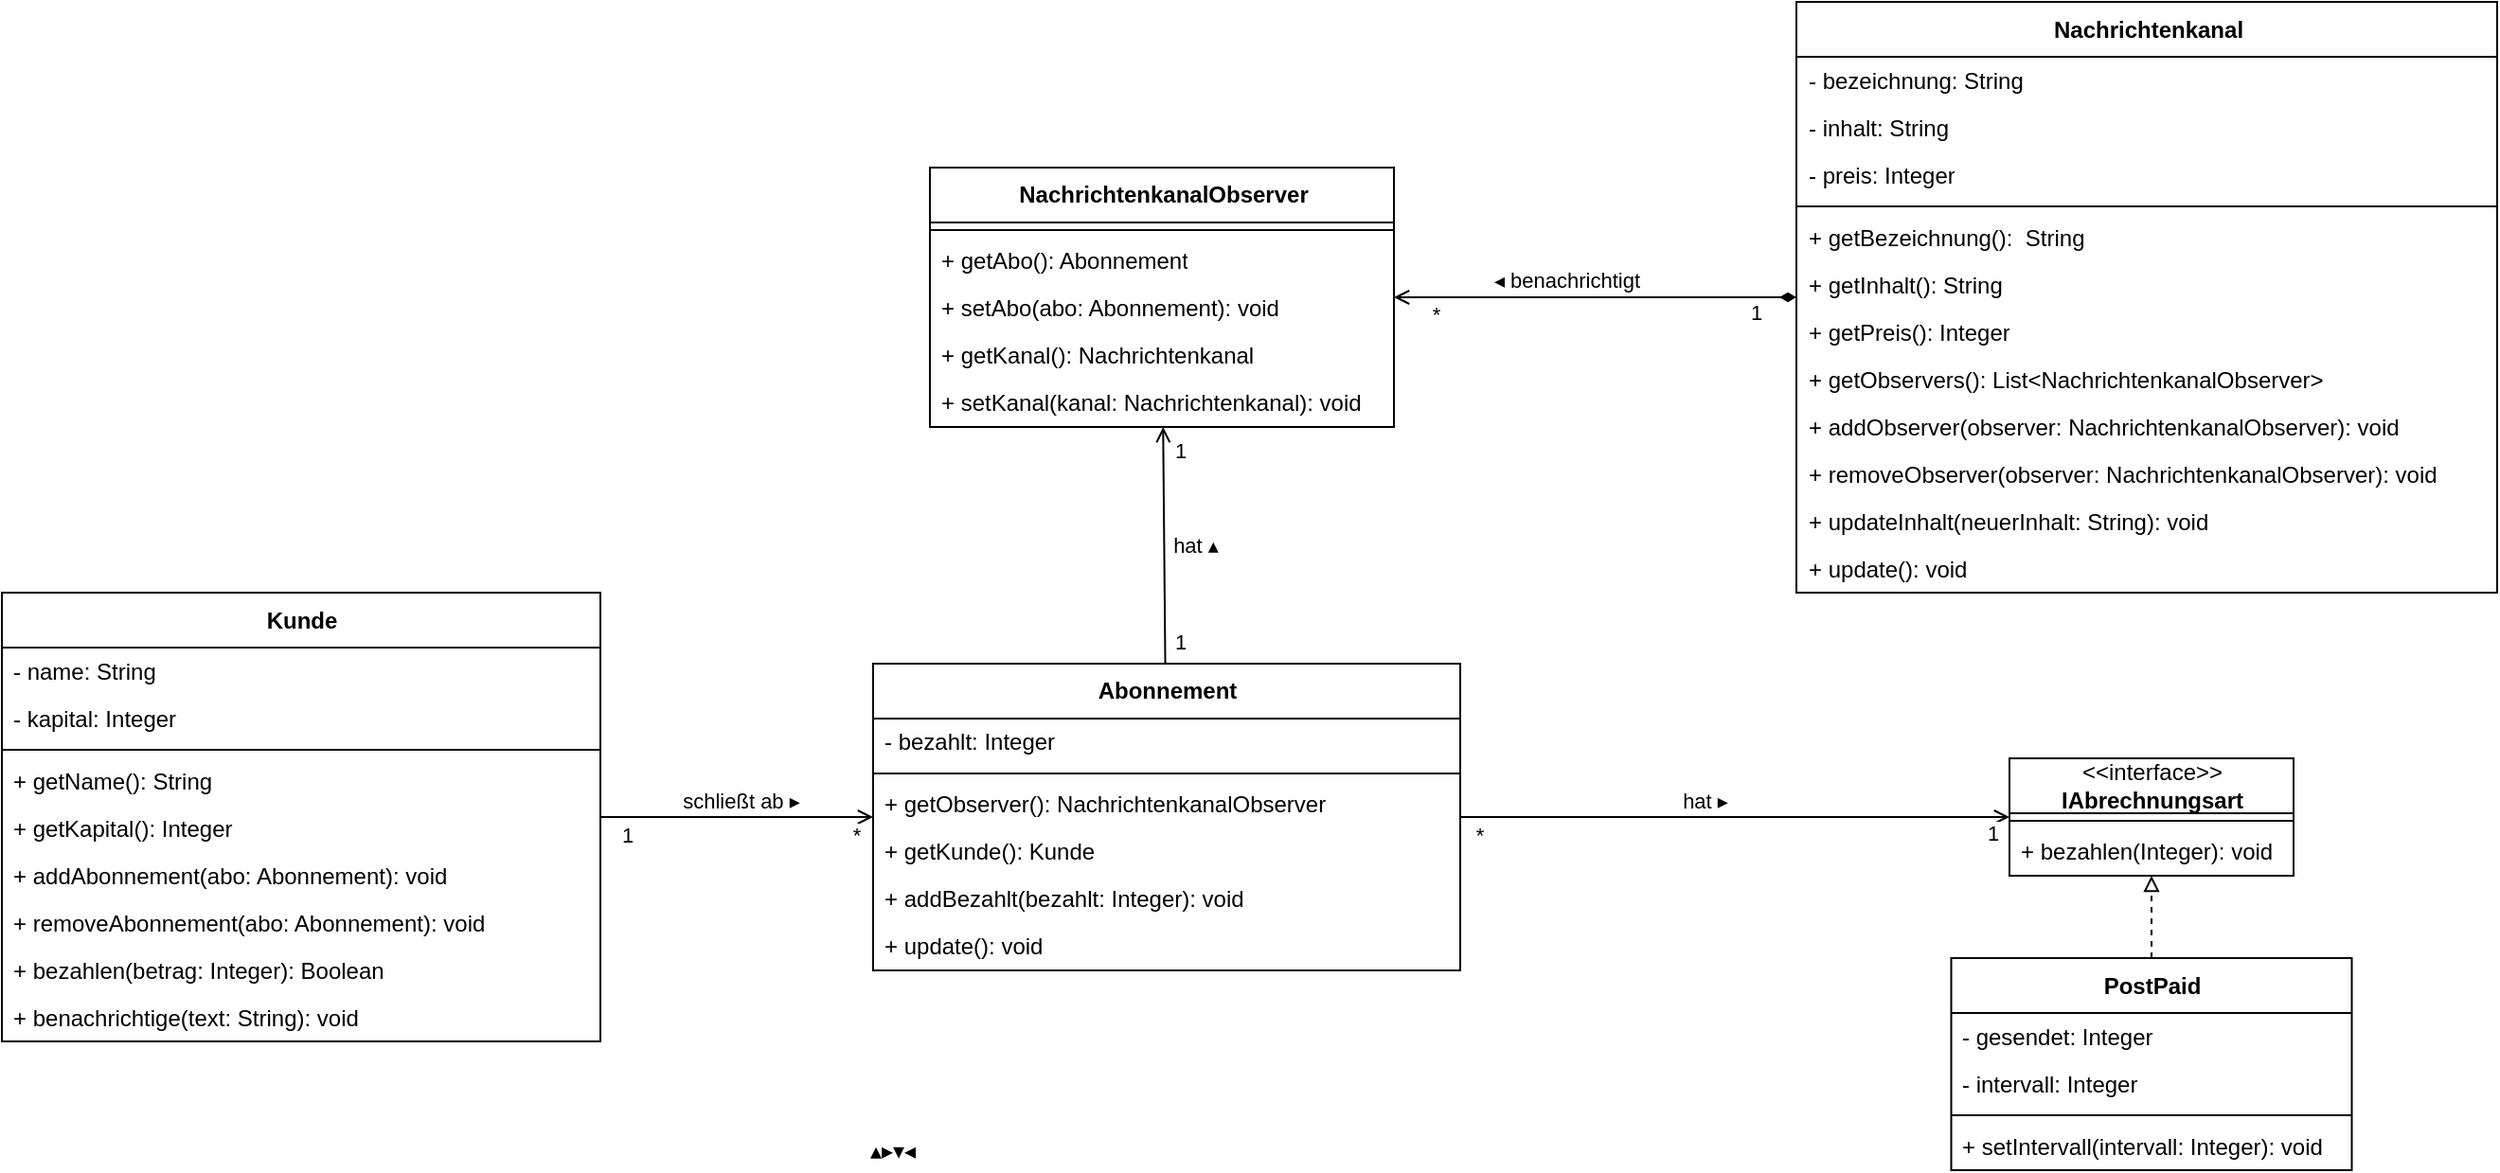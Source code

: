 <mxfile version="15.8.6" type="device"><diagram id="sG7hdceUJuwYSoPLLvxF" name="Page-1"><mxGraphModel dx="2545" dy="1510" grid="1" gridSize="10" guides="1" tooltips="1" connect="1" arrows="1" fold="1" page="1" pageScale="1" pageWidth="827" pageHeight="583" math="0" shadow="0"><root><mxCell id="0"/><mxCell id="1" parent="0"/><mxCell id="Oc3wSi323jQvCa22r3_r-1" value="Kunde" style="swimlane;fontStyle=1;align=center;verticalAlign=middle;childLayout=stackLayout;horizontal=1;startSize=29;horizontalStack=0;resizeParent=1;resizeParentMax=0;resizeLast=0;collapsible=0;marginBottom=0;html=1;" vertex="1" parent="1"><mxGeometry x="-290" y="165" width="316" height="237" as="geometry"/></mxCell><mxCell id="Oc3wSi323jQvCa22r3_r-3" value="&lt;div&gt;- name: String&lt;/div&gt;" style="text;html=1;strokeColor=none;fillColor=none;align=left;verticalAlign=middle;spacingLeft=4;spacingRight=4;overflow=hidden;rotatable=0;points=[[0,0.5],[1,0.5]];portConstraint=eastwest;" vertex="1" parent="Oc3wSi323jQvCa22r3_r-1"><mxGeometry y="29" width="316" height="25" as="geometry"/></mxCell><mxCell id="Oc3wSi323jQvCa22r3_r-57" value="&lt;div&gt;- kapital: Integer&lt;/div&gt;" style="text;html=1;strokeColor=none;fillColor=none;align=left;verticalAlign=middle;spacingLeft=4;spacingRight=4;overflow=hidden;rotatable=0;points=[[0,0.5],[1,0.5]];portConstraint=eastwest;" vertex="1" parent="Oc3wSi323jQvCa22r3_r-1"><mxGeometry y="54" width="316" height="25" as="geometry"/></mxCell><mxCell id="Oc3wSi323jQvCa22r3_r-11" value="" style="line;strokeWidth=1;fillColor=none;align=left;verticalAlign=middle;spacingTop=-1;spacingLeft=3;spacingRight=3;rotatable=0;labelPosition=right;points=[];portConstraint=eastwest;" vertex="1" parent="Oc3wSi323jQvCa22r3_r-1"><mxGeometry y="79" width="316" height="8" as="geometry"/></mxCell><mxCell id="Oc3wSi323jQvCa22r3_r-59" value="+ getName(): String" style="text;html=1;strokeColor=none;fillColor=none;align=left;verticalAlign=middle;spacingLeft=4;spacingRight=4;overflow=hidden;rotatable=0;points=[[0,0.5],[1,0.5]];portConstraint=eastwest;" vertex="1" parent="Oc3wSi323jQvCa22r3_r-1"><mxGeometry y="87" width="316" height="25" as="geometry"/></mxCell><mxCell id="Oc3wSi323jQvCa22r3_r-60" value="+ getKapital(): Integer" style="text;html=1;strokeColor=none;fillColor=none;align=left;verticalAlign=middle;spacingLeft=4;spacingRight=4;overflow=hidden;rotatable=0;points=[[0,0.5],[1,0.5]];portConstraint=eastwest;" vertex="1" parent="Oc3wSi323jQvCa22r3_r-1"><mxGeometry y="112" width="316" height="25" as="geometry"/></mxCell><mxCell id="Oc3wSi323jQvCa22r3_r-4" value="+ addAbonnement(abo: Abonnement): void" style="text;html=1;strokeColor=none;fillColor=none;align=left;verticalAlign=middle;spacingLeft=4;spacingRight=4;overflow=hidden;rotatable=0;points=[[0,0.5],[1,0.5]];portConstraint=eastwest;" vertex="1" parent="Oc3wSi323jQvCa22r3_r-1"><mxGeometry y="137" width="316" height="25" as="geometry"/></mxCell><mxCell id="Oc3wSi323jQvCa22r3_r-58" value="+ removeAbonnement(abo: Abonnement): void" style="text;html=1;strokeColor=none;fillColor=none;align=left;verticalAlign=middle;spacingLeft=4;spacingRight=4;overflow=hidden;rotatable=0;points=[[0,0.5],[1,0.5]];portConstraint=eastwest;" vertex="1" parent="Oc3wSi323jQvCa22r3_r-1"><mxGeometry y="162" width="316" height="25" as="geometry"/></mxCell><mxCell id="Oc3wSi323jQvCa22r3_r-61" value="+ bezahlen(betrag: Integer): Boolean" style="text;html=1;strokeColor=none;fillColor=none;align=left;verticalAlign=middle;spacingLeft=4;spacingRight=4;overflow=hidden;rotatable=0;points=[[0,0.5],[1,0.5]];portConstraint=eastwest;" vertex="1" parent="Oc3wSi323jQvCa22r3_r-1"><mxGeometry y="187" width="316" height="25" as="geometry"/></mxCell><mxCell id="Oc3wSi323jQvCa22r3_r-62" value="+ benachrichtige(text: String): void" style="text;html=1;strokeColor=none;fillColor=none;align=left;verticalAlign=middle;spacingLeft=4;spacingRight=4;overflow=hidden;rotatable=0;points=[[0,0.5],[1,0.5]];portConstraint=eastwest;" vertex="1" parent="Oc3wSi323jQvCa22r3_r-1"><mxGeometry y="212" width="316" height="25" as="geometry"/></mxCell><mxCell id="Oc3wSi323jQvCa22r3_r-14" value="&lt;div&gt;Abonnement&lt;/div&gt;" style="swimlane;fontStyle=1;align=center;verticalAlign=middle;childLayout=stackLayout;horizontal=1;startSize=29;horizontalStack=0;resizeParent=1;resizeParentMax=0;resizeLast=0;collapsible=0;marginBottom=0;html=1;" vertex="1" parent="1"><mxGeometry x="170" y="202.5" width="310" height="162" as="geometry"/></mxCell><mxCell id="Oc3wSi323jQvCa22r3_r-63" value="- bezahlt: Integer" style="text;html=1;strokeColor=none;fillColor=none;align=left;verticalAlign=middle;spacingLeft=4;spacingRight=4;overflow=hidden;rotatable=0;points=[[0,0.5],[1,0.5]];portConstraint=eastwest;" vertex="1" parent="Oc3wSi323jQvCa22r3_r-14"><mxGeometry y="29" width="310" height="25" as="geometry"/></mxCell><mxCell id="Oc3wSi323jQvCa22r3_r-16" value="" style="line;strokeWidth=1;fillColor=none;align=left;verticalAlign=middle;spacingTop=-1;spacingLeft=3;spacingRight=3;rotatable=0;labelPosition=right;points=[];portConstraint=eastwest;" vertex="1" parent="Oc3wSi323jQvCa22r3_r-14"><mxGeometry y="54" width="310" height="8" as="geometry"/></mxCell><mxCell id="Oc3wSi323jQvCa22r3_r-64" value="+ getObserver(): NachrichtenkanalObserver" style="text;html=1;strokeColor=none;fillColor=none;align=left;verticalAlign=middle;spacingLeft=4;spacingRight=4;overflow=hidden;rotatable=0;points=[[0,0.5],[1,0.5]];portConstraint=eastwest;" vertex="1" parent="Oc3wSi323jQvCa22r3_r-14"><mxGeometry y="62" width="310" height="25" as="geometry"/></mxCell><mxCell id="Oc3wSi323jQvCa22r3_r-65" value="+ getKunde(): Kunde" style="text;html=1;strokeColor=none;fillColor=none;align=left;verticalAlign=middle;spacingLeft=4;spacingRight=4;overflow=hidden;rotatable=0;points=[[0,0.5],[1,0.5]];portConstraint=eastwest;" vertex="1" parent="Oc3wSi323jQvCa22r3_r-14"><mxGeometry y="87" width="310" height="25" as="geometry"/></mxCell><mxCell id="Oc3wSi323jQvCa22r3_r-66" value="+ addBezahlt(bezahlt: Integer): void" style="text;html=1;strokeColor=none;fillColor=none;align=left;verticalAlign=middle;spacingLeft=4;spacingRight=4;overflow=hidden;rotatable=0;points=[[0,0.5],[1,0.5]];portConstraint=eastwest;" vertex="1" parent="Oc3wSi323jQvCa22r3_r-14"><mxGeometry y="112" width="310" height="25" as="geometry"/></mxCell><mxCell id="Oc3wSi323jQvCa22r3_r-67" value="+ update(): void" style="text;html=1;strokeColor=none;fillColor=none;align=left;verticalAlign=middle;spacingLeft=4;spacingRight=4;overflow=hidden;rotatable=0;points=[[0,0.5],[1,0.5]];portConstraint=eastwest;" vertex="1" parent="Oc3wSi323jQvCa22r3_r-14"><mxGeometry y="137" width="310" height="25" as="geometry"/></mxCell><mxCell id="Oc3wSi323jQvCa22r3_r-18" value="NachrichtenkanalObserver" style="swimlane;fontStyle=1;align=center;verticalAlign=middle;childLayout=stackLayout;horizontal=1;startSize=29;horizontalStack=0;resizeParent=1;resizeParentMax=0;resizeLast=0;collapsible=0;marginBottom=0;html=1;" vertex="1" parent="1"><mxGeometry x="200" y="-59.5" width="245" height="137" as="geometry"/></mxCell><mxCell id="Oc3wSi323jQvCa22r3_r-19" value="" style="line;strokeWidth=1;fillColor=none;align=left;verticalAlign=middle;spacingTop=-1;spacingLeft=3;spacingRight=3;rotatable=0;labelPosition=right;points=[];portConstraint=eastwest;" vertex="1" parent="Oc3wSi323jQvCa22r3_r-18"><mxGeometry y="29" width="245" height="8" as="geometry"/></mxCell><mxCell id="Oc3wSi323jQvCa22r3_r-20" value="+ getAbo(): Abonnement" style="text;html=1;strokeColor=none;fillColor=none;align=left;verticalAlign=middle;spacingLeft=4;spacingRight=4;overflow=hidden;rotatable=0;points=[[0,0.5],[1,0.5]];portConstraint=eastwest;" vertex="1" parent="Oc3wSi323jQvCa22r3_r-18"><mxGeometry y="37" width="245" height="25" as="geometry"/></mxCell><mxCell id="Oc3wSi323jQvCa22r3_r-68" value="+ setAbo(abo: Abonnement): void" style="text;html=1;strokeColor=none;fillColor=none;align=left;verticalAlign=middle;spacingLeft=4;spacingRight=4;overflow=hidden;rotatable=0;points=[[0,0.5],[1,0.5]];portConstraint=eastwest;" vertex="1" parent="Oc3wSi323jQvCa22r3_r-18"><mxGeometry y="62" width="245" height="25" as="geometry"/></mxCell><mxCell id="Oc3wSi323jQvCa22r3_r-69" value="+ getKanal(): Nachrichtenkanal" style="text;html=1;strokeColor=none;fillColor=none;align=left;verticalAlign=middle;spacingLeft=4;spacingRight=4;overflow=hidden;rotatable=0;points=[[0,0.5],[1,0.5]];portConstraint=eastwest;" vertex="1" parent="Oc3wSi323jQvCa22r3_r-18"><mxGeometry y="87" width="245" height="25" as="geometry"/></mxCell><mxCell id="Oc3wSi323jQvCa22r3_r-70" value="+ setKanal(kanal: Nachrichtenkanal): void" style="text;html=1;strokeColor=none;fillColor=none;align=left;verticalAlign=middle;spacingLeft=4;spacingRight=4;overflow=hidden;rotatable=0;points=[[0,0.5],[1,0.5]];portConstraint=eastwest;" vertex="1" parent="Oc3wSi323jQvCa22r3_r-18"><mxGeometry y="112" width="245" height="25" as="geometry"/></mxCell><mxCell id="Oc3wSi323jQvCa22r3_r-21" value="&lt;div&gt;Nachrichtenkanal&lt;/div&gt;" style="swimlane;fontStyle=1;align=center;verticalAlign=middle;childLayout=stackLayout;horizontal=1;startSize=29;horizontalStack=0;resizeParent=1;resizeParentMax=0;resizeLast=0;collapsible=0;marginBottom=0;html=1;" vertex="1" parent="1"><mxGeometry x="657.5" y="-147" width="370" height="312" as="geometry"/></mxCell><mxCell id="Oc3wSi323jQvCa22r3_r-28" value="- bezeichnung: String" style="text;html=1;strokeColor=none;fillColor=none;align=left;verticalAlign=middle;spacingLeft=4;spacingRight=4;overflow=hidden;rotatable=0;points=[[0,0.5],[1,0.5]];portConstraint=eastwest;" vertex="1" parent="Oc3wSi323jQvCa22r3_r-21"><mxGeometry y="29" width="370" height="25" as="geometry"/></mxCell><mxCell id="Oc3wSi323jQvCa22r3_r-29" value="- inhalt: String" style="text;html=1;strokeColor=none;fillColor=none;align=left;verticalAlign=middle;spacingLeft=4;spacingRight=4;overflow=hidden;rotatable=0;points=[[0,0.5],[1,0.5]];portConstraint=eastwest;" vertex="1" parent="Oc3wSi323jQvCa22r3_r-21"><mxGeometry y="54" width="370" height="25" as="geometry"/></mxCell><mxCell id="Oc3wSi323jQvCa22r3_r-71" value="- preis: Integer" style="text;html=1;strokeColor=none;fillColor=none;align=left;verticalAlign=middle;spacingLeft=4;spacingRight=4;overflow=hidden;rotatable=0;points=[[0,0.5],[1,0.5]];portConstraint=eastwest;" vertex="1" parent="Oc3wSi323jQvCa22r3_r-21"><mxGeometry y="79" width="370" height="25" as="geometry"/></mxCell><mxCell id="Oc3wSi323jQvCa22r3_r-22" value="" style="line;strokeWidth=1;fillColor=none;align=left;verticalAlign=middle;spacingTop=-1;spacingLeft=3;spacingRight=3;rotatable=0;labelPosition=right;points=[];portConstraint=eastwest;" vertex="1" parent="Oc3wSi323jQvCa22r3_r-21"><mxGeometry y="104" width="370" height="8" as="geometry"/></mxCell><mxCell id="Oc3wSi323jQvCa22r3_r-23" value="+ getBezeichnung():&amp;nbsp; String" style="text;html=1;strokeColor=none;fillColor=none;align=left;verticalAlign=middle;spacingLeft=4;spacingRight=4;overflow=hidden;rotatable=0;points=[[0,0.5],[1,0.5]];portConstraint=eastwest;" vertex="1" parent="Oc3wSi323jQvCa22r3_r-21"><mxGeometry y="112" width="370" height="25" as="geometry"/></mxCell><mxCell id="Oc3wSi323jQvCa22r3_r-72" value="+ getInhalt(): String" style="text;html=1;strokeColor=none;fillColor=none;align=left;verticalAlign=middle;spacingLeft=4;spacingRight=4;overflow=hidden;rotatable=0;points=[[0,0.5],[1,0.5]];portConstraint=eastwest;" vertex="1" parent="Oc3wSi323jQvCa22r3_r-21"><mxGeometry y="137" width="370" height="25" as="geometry"/></mxCell><mxCell id="Oc3wSi323jQvCa22r3_r-73" value="+ getPreis(): Integer" style="text;html=1;strokeColor=none;fillColor=none;align=left;verticalAlign=middle;spacingLeft=4;spacingRight=4;overflow=hidden;rotatable=0;points=[[0,0.5],[1,0.5]];portConstraint=eastwest;" vertex="1" parent="Oc3wSi323jQvCa22r3_r-21"><mxGeometry y="162" width="370" height="25" as="geometry"/></mxCell><mxCell id="Oc3wSi323jQvCa22r3_r-74" value="+ getObservers(): List&amp;lt;NachrichtenkanalObserver&amp;gt;" style="text;html=1;strokeColor=none;fillColor=none;align=left;verticalAlign=middle;spacingLeft=4;spacingRight=4;overflow=hidden;rotatable=0;points=[[0,0.5],[1,0.5]];portConstraint=eastwest;" vertex="1" parent="Oc3wSi323jQvCa22r3_r-21"><mxGeometry y="187" width="370" height="25" as="geometry"/></mxCell><mxCell id="Oc3wSi323jQvCa22r3_r-75" value="+ addObserver(observer: NachrichtenkanalObserver): void" style="text;html=1;strokeColor=none;fillColor=none;align=left;verticalAlign=middle;spacingLeft=4;spacingRight=4;overflow=hidden;rotatable=0;points=[[0,0.5],[1,0.5]];portConstraint=eastwest;" vertex="1" parent="Oc3wSi323jQvCa22r3_r-21"><mxGeometry y="212" width="370" height="25" as="geometry"/></mxCell><mxCell id="Oc3wSi323jQvCa22r3_r-76" value="+ removeObserver(observer: NachrichtenkanalObserver): void" style="text;html=1;strokeColor=none;fillColor=none;align=left;verticalAlign=middle;spacingLeft=4;spacingRight=4;overflow=hidden;rotatable=0;points=[[0,0.5],[1,0.5]];portConstraint=eastwest;" vertex="1" parent="Oc3wSi323jQvCa22r3_r-21"><mxGeometry y="237" width="370" height="25" as="geometry"/></mxCell><mxCell id="Oc3wSi323jQvCa22r3_r-77" value="+ updateInhalt(neuerInhalt: String): void" style="text;html=1;strokeColor=none;fillColor=none;align=left;verticalAlign=middle;spacingLeft=4;spacingRight=4;overflow=hidden;rotatable=0;points=[[0,0.5],[1,0.5]];portConstraint=eastwest;" vertex="1" parent="Oc3wSi323jQvCa22r3_r-21"><mxGeometry y="262" width="370" height="25" as="geometry"/></mxCell><mxCell id="Oc3wSi323jQvCa22r3_r-78" value="+ update(): void" style="text;html=1;strokeColor=none;fillColor=none;align=left;verticalAlign=middle;spacingLeft=4;spacingRight=4;overflow=hidden;rotatable=0;points=[[0,0.5],[1,0.5]];portConstraint=eastwest;" vertex="1" parent="Oc3wSi323jQvCa22r3_r-21"><mxGeometry y="287" width="370" height="25" as="geometry"/></mxCell><mxCell id="Oc3wSi323jQvCa22r3_r-24" value="&lt;div&gt;&lt;span style=&quot;font-weight: normal&quot;&gt;&amp;lt;&amp;lt;interface&amp;gt;&amp;gt;&lt;/span&gt;&lt;/div&gt;&lt;div&gt;IAbrechnungsart&lt;br&gt;&lt;/div&gt;" style="swimlane;fontStyle=1;align=center;verticalAlign=middle;childLayout=stackLayout;horizontal=1;startSize=29;horizontalStack=0;resizeParent=1;resizeParentMax=0;resizeLast=0;collapsible=0;marginBottom=0;html=1;" vertex="1" parent="1"><mxGeometry x="770" y="252.5" width="150" height="62" as="geometry"/></mxCell><mxCell id="Oc3wSi323jQvCa22r3_r-25" value="" style="line;strokeWidth=1;fillColor=none;align=left;verticalAlign=middle;spacingTop=-1;spacingLeft=3;spacingRight=3;rotatable=0;labelPosition=right;points=[];portConstraint=eastwest;" vertex="1" parent="Oc3wSi323jQvCa22r3_r-24"><mxGeometry y="29" width="150" height="8" as="geometry"/></mxCell><mxCell id="Oc3wSi323jQvCa22r3_r-30" value="+ bezahlen(Integer): void" style="text;html=1;strokeColor=none;fillColor=none;align=left;verticalAlign=middle;spacingLeft=4;spacingRight=4;overflow=hidden;rotatable=0;points=[[0,0.5],[1,0.5]];portConstraint=eastwest;" vertex="1" parent="Oc3wSi323jQvCa22r3_r-24"><mxGeometry y="37" width="150" height="25" as="geometry"/></mxCell><mxCell id="Oc3wSi323jQvCa22r3_r-26" value="PostPaid" style="swimlane;fontStyle=1;align=center;verticalAlign=middle;childLayout=stackLayout;horizontal=1;startSize=29;horizontalStack=0;resizeParent=1;resizeParentMax=0;resizeLast=0;collapsible=0;marginBottom=0;html=1;" vertex="1" parent="1"><mxGeometry x="739.25" y="358" width="211.5" height="112" as="geometry"/></mxCell><mxCell id="Oc3wSi323jQvCa22r3_r-31" value="- gesendet: Integer" style="text;html=1;strokeColor=none;fillColor=none;align=left;verticalAlign=middle;spacingLeft=4;spacingRight=4;overflow=hidden;rotatable=0;points=[[0,0.5],[1,0.5]];portConstraint=eastwest;" vertex="1" parent="Oc3wSi323jQvCa22r3_r-26"><mxGeometry y="29" width="211.5" height="25" as="geometry"/></mxCell><mxCell id="Oc3wSi323jQvCa22r3_r-79" value="- intervall: Integer" style="text;html=1;strokeColor=none;fillColor=none;align=left;verticalAlign=middle;spacingLeft=4;spacingRight=4;overflow=hidden;rotatable=0;points=[[0,0.5],[1,0.5]];portConstraint=eastwest;" vertex="1" parent="Oc3wSi323jQvCa22r3_r-26"><mxGeometry y="54" width="211.5" height="25" as="geometry"/></mxCell><mxCell id="Oc3wSi323jQvCa22r3_r-27" value="" style="line;strokeWidth=1;fillColor=none;align=left;verticalAlign=middle;spacingTop=-1;spacingLeft=3;spacingRight=3;rotatable=0;labelPosition=right;points=[];portConstraint=eastwest;" vertex="1" parent="Oc3wSi323jQvCa22r3_r-26"><mxGeometry y="79" width="211.5" height="8" as="geometry"/></mxCell><mxCell id="Oc3wSi323jQvCa22r3_r-80" value="+ setIntervall(intervall: Integer): void" style="text;html=1;strokeColor=none;fillColor=none;align=left;verticalAlign=middle;spacingLeft=4;spacingRight=4;overflow=hidden;rotatable=0;points=[[0,0.5],[1,0.5]];portConstraint=eastwest;" vertex="1" parent="Oc3wSi323jQvCa22r3_r-26"><mxGeometry y="87" width="211.5" height="25" as="geometry"/></mxCell><mxCell id="Oc3wSi323jQvCa22r3_r-36" value="" style="html=1;verticalAlign=bottom;labelBackgroundColor=none;endArrow=open;endFill=0;rounded=0;" edge="1" parent="1" source="Oc3wSi323jQvCa22r3_r-1" target="Oc3wSi323jQvCa22r3_r-14"><mxGeometry width="160" relative="1" as="geometry"><mxPoint x="280" y="410" as="sourcePoint"/><mxPoint x="490" y="350" as="targetPoint"/></mxGeometry></mxCell><mxCell id="Oc3wSi323jQvCa22r3_r-40" value="schließt ab ▸" style="edgeLabel;html=1;align=center;verticalAlign=middle;resizable=0;points=[];" vertex="1" connectable="0" parent="Oc3wSi323jQvCa22r3_r-36"><mxGeometry x="-0.253" relative="1" as="geometry"><mxPoint x="20" y="-9" as="offset"/></mxGeometry></mxCell><mxCell id="Oc3wSi323jQvCa22r3_r-42" value="1" style="edgeLabel;html=1;align=center;verticalAlign=middle;resizable=0;points=[];" vertex="1" connectable="0" parent="Oc3wSi323jQvCa22r3_r-36"><mxGeometry x="0.123" y="-1" relative="1" as="geometry"><mxPoint x="-67" y="8" as="offset"/></mxGeometry></mxCell><mxCell id="Oc3wSi323jQvCa22r3_r-44" value="*" style="edgeLabel;html=1;align=center;verticalAlign=middle;resizable=0;points=[];" vertex="1" connectable="0" parent="Oc3wSi323jQvCa22r3_r-36"><mxGeometry x="0.383" y="-1" relative="1" as="geometry"><mxPoint x="35" y="8" as="offset"/></mxGeometry></mxCell><mxCell id="Oc3wSi323jQvCa22r3_r-38" value="" style="html=1;verticalAlign=bottom;labelBackgroundColor=none;endArrow=block;endFill=0;rounded=0;dashed=1;" edge="1" parent="1" source="Oc3wSi323jQvCa22r3_r-26" target="Oc3wSi323jQvCa22r3_r-24"><mxGeometry width="160" relative="1" as="geometry"><mxPoint x="646.969" y="398" as="sourcePoint"/><mxPoint x="682.031" y="332" as="targetPoint"/></mxGeometry></mxCell><mxCell id="Oc3wSi323jQvCa22r3_r-41" value="▴▸▾◂" style="text;html=1;align=center;verticalAlign=middle;resizable=0;points=[];autosize=1;strokeColor=none;fillColor=none;" vertex="1" parent="1"><mxGeometry x="150" y="450" width="60" height="20" as="geometry"/></mxCell><mxCell id="Oc3wSi323jQvCa22r3_r-45" value="" style="html=1;verticalAlign=bottom;labelBackgroundColor=none;endArrow=open;endFill=0;rounded=0;" edge="1" parent="1" source="Oc3wSi323jQvCa22r3_r-14" target="Oc3wSi323jQvCa22r3_r-24"><mxGeometry width="160" relative="1" as="geometry"><mxPoint x="286" y="293.5" as="sourcePoint"/><mxPoint x="530" y="240" as="targetPoint"/></mxGeometry></mxCell><mxCell id="Oc3wSi323jQvCa22r3_r-46" value="hat ▸" style="edgeLabel;html=1;align=center;verticalAlign=middle;resizable=0;points=[];" vertex="1" connectable="0" parent="Oc3wSi323jQvCa22r3_r-45"><mxGeometry x="-0.253" relative="1" as="geometry"><mxPoint x="20" y="-9" as="offset"/></mxGeometry></mxCell><mxCell id="Oc3wSi323jQvCa22r3_r-47" value="1" style="edgeLabel;html=1;align=center;verticalAlign=middle;resizable=0;points=[];" vertex="1" connectable="0" parent="Oc3wSi323jQvCa22r3_r-45"><mxGeometry x="0.123" y="-1" relative="1" as="geometry"><mxPoint x="118" y="7" as="offset"/></mxGeometry></mxCell><mxCell id="Oc3wSi323jQvCa22r3_r-48" value="*" style="edgeLabel;html=1;align=center;verticalAlign=middle;resizable=0;points=[];" vertex="1" connectable="0" parent="Oc3wSi323jQvCa22r3_r-45"><mxGeometry x="0.383" y="-1" relative="1" as="geometry"><mxPoint x="-191" y="8" as="offset"/></mxGeometry></mxCell><mxCell id="Oc3wSi323jQvCa22r3_r-49" value="" style="html=1;verticalAlign=bottom;labelBackgroundColor=none;endArrow=open;endFill=0;rounded=0;" edge="1" parent="1" source="Oc3wSi323jQvCa22r3_r-14" target="Oc3wSi323jQvCa22r3_r-18"><mxGeometry width="160" relative="1" as="geometry"><mxPoint x="474" y="293.5" as="sourcePoint"/><mxPoint x="623.5" y="293.5" as="targetPoint"/></mxGeometry></mxCell><mxCell id="Oc3wSi323jQvCa22r3_r-51" value="1" style="edgeLabel;html=1;align=center;verticalAlign=middle;resizable=0;points=[];" vertex="1" connectable="0" parent="Oc3wSi323jQvCa22r3_r-49"><mxGeometry x="0.123" y="-1" relative="1" as="geometry"><mxPoint x="7" y="58" as="offset"/></mxGeometry></mxCell><mxCell id="Oc3wSi323jQvCa22r3_r-52" value="1" style="edgeLabel;html=1;align=center;verticalAlign=middle;resizable=0;points=[];" vertex="1" connectable="0" parent="Oc3wSi323jQvCa22r3_r-49"><mxGeometry x="0.383" y="-1" relative="1" as="geometry"><mxPoint x="7" y="-26" as="offset"/></mxGeometry></mxCell><mxCell id="Oc3wSi323jQvCa22r3_r-81" value="hat ▴" style="edgeLabel;html=1;align=center;verticalAlign=middle;resizable=0;points=[];" vertex="1" connectable="0" parent="Oc3wSi323jQvCa22r3_r-49"><mxGeometry x="0.14" y="1" relative="1" as="geometry"><mxPoint x="17" y="9" as="offset"/></mxGeometry></mxCell><mxCell id="Oc3wSi323jQvCa22r3_r-53" value="" style="html=1;verticalAlign=bottom;labelBackgroundColor=none;endArrow=diamondThin;endFill=1;rounded=0;startArrow=open;startFill=0;" edge="1" parent="1" source="Oc3wSi323jQvCa22r3_r-18" target="Oc3wSi323jQvCa22r3_r-21"><mxGeometry width="160" relative="1" as="geometry"><mxPoint x="286" y="293.5" as="sourcePoint"/><mxPoint x="374" y="293.5" as="targetPoint"/></mxGeometry></mxCell><mxCell id="Oc3wSi323jQvCa22r3_r-54" value="◂ benachrichtigt" style="edgeLabel;html=1;align=center;verticalAlign=middle;resizable=0;points=[];" vertex="1" connectable="0" parent="Oc3wSi323jQvCa22r3_r-53"><mxGeometry x="-0.253" relative="1" as="geometry"><mxPoint x="11" y="-9" as="offset"/></mxGeometry></mxCell><mxCell id="Oc3wSi323jQvCa22r3_r-55" value="1" style="edgeLabel;html=1;align=center;verticalAlign=middle;resizable=0;points=[];" vertex="1" connectable="0" parent="Oc3wSi323jQvCa22r3_r-53"><mxGeometry x="0.123" y="-1" relative="1" as="geometry"><mxPoint x="71" y="7" as="offset"/></mxGeometry></mxCell><mxCell id="Oc3wSi323jQvCa22r3_r-56" value="*" style="edgeLabel;html=1;align=center;verticalAlign=middle;resizable=0;points=[];" vertex="1" connectable="0" parent="Oc3wSi323jQvCa22r3_r-53"><mxGeometry x="0.383" y="-1" relative="1" as="geometry"><mxPoint x="-125" y="8" as="offset"/></mxGeometry></mxCell></root></mxGraphModel></diagram></mxfile>